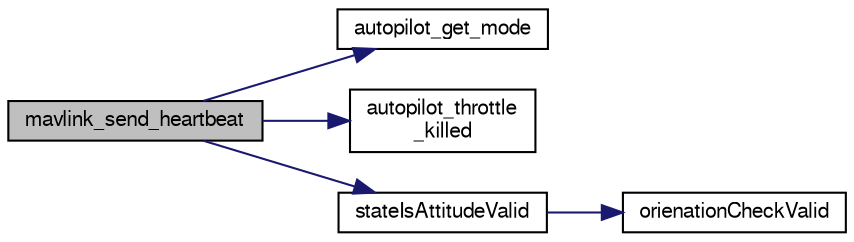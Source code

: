 digraph "mavlink_send_heartbeat"
{
  edge [fontname="FreeSans",fontsize="10",labelfontname="FreeSans",labelfontsize="10"];
  node [fontname="FreeSans",fontsize="10",shape=record];
  rankdir="LR";
  Node1 [label="mavlink_send_heartbeat",height=0.2,width=0.4,color="black", fillcolor="grey75", style="filled", fontcolor="black"];
  Node1 -> Node2 [color="midnightblue",fontsize="10",style="solid",fontname="FreeSans"];
  Node2 [label="autopilot_get_mode",height=0.2,width=0.4,color="black", fillcolor="white", style="filled",URL="$autopilot_8c.html#a23af2ac2d4bcb9b71c869a409de61cc4",tooltip="get autopilot mode "];
  Node1 -> Node3 [color="midnightblue",fontsize="10",style="solid",fontname="FreeSans"];
  Node3 [label="autopilot_throttle\l_killed",height=0.2,width=0.4,color="black", fillcolor="white", style="filled",URL="$autopilot_8c.html#ad0636a1ccc27b07219072341aec524d8",tooltip="get kill status "];
  Node1 -> Node4 [color="midnightblue",fontsize="10",style="solid",fontname="FreeSans"];
  Node4 [label="stateIsAttitudeValid",height=0.2,width=0.4,color="black", fillcolor="white", style="filled",URL="$group__state__attitude.html#ga5f950379a74a7915c0d28336d5ec26ac",tooltip="Test if attitudes are valid. "];
  Node4 -> Node5 [color="midnightblue",fontsize="10",style="solid",fontname="FreeSans"];
  Node5 [label="orienationCheckValid",height=0.2,width=0.4,color="black", fillcolor="white", style="filled",URL="$group__math__orientation__representation.html#ga6037b8cf7c0b5d44eeb596ca6804fdc0",tooltip="Test if orientations are valid. "];
}
